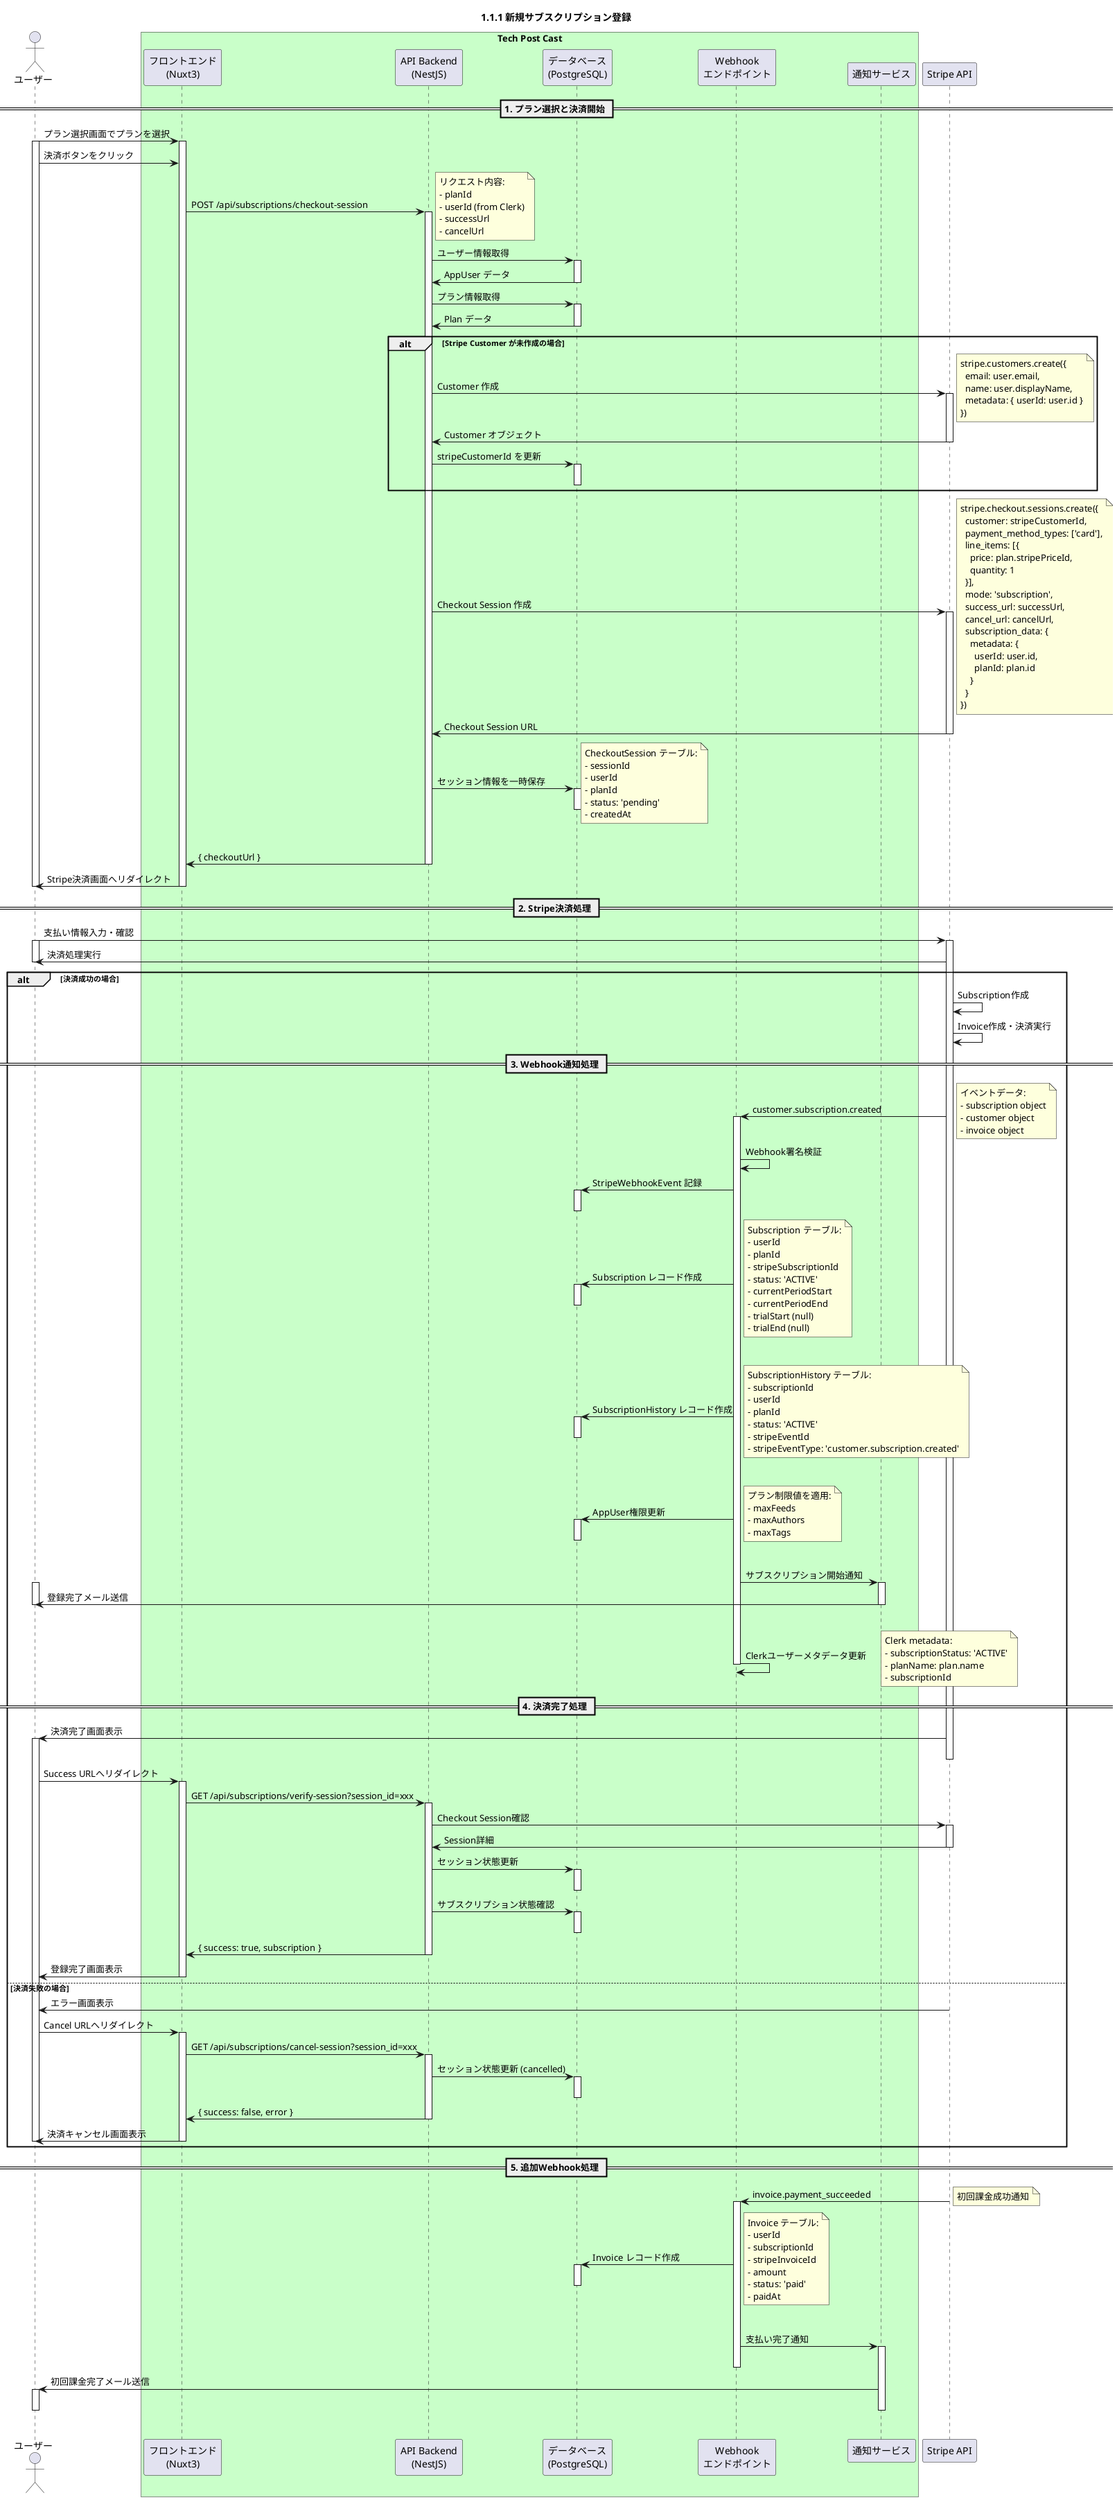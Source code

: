 @startuml 新規サブスクリプション登録
title 1.1.1 新規サブスクリプション登録

actor "ユーザー" as User

box "Tech Post Cast" #TECHNOLOGY
  participant "フロントエンド\n(Nuxt3)" as Frontend
  participant "API Backend\n(NestJS)" as Backend
  participant "データベース\n(PostgreSQL)" as DB
  participant "Webhook\nエンドポイント" as Webhook
  participant "通知サービス" as Notification
end box

participant "Stripe API" as Stripe

== 1. プラン選択と決済開始 ==

User -> Frontend: プラン選択画面でプランを選択
activate User
activate Frontend
User -> Frontend: 決済ボタンをクリック

Frontend -> Backend: POST /api/subscriptions/checkout-session
note right: リクエスト内容:\n- planId\n- userId (from Clerk)\n- successUrl\n- cancelUrl

activate Backend
Backend -> DB: ユーザー情報取得
activate DB
DB -> Backend: AppUser データ
deactivate DB

Backend -> DB: プラン情報取得
activate DB
DB -> Backend: Plan データ
deactivate DB

alt Stripe Customer が未作成の場合
    Backend -> Stripe: Customer 作成
    activate Stripe
    note right: stripe.customers.create({\n  email: user.email,\n  name: user.displayName,\n  metadata: { userId: user.id }\n})
    Stripe -> Backend: Customer オブジェクト
    deactivate Stripe

    Backend -> DB: stripeCustomerId を更新
    activate DB
    deactivate DB
end

Backend -> Stripe: Checkout Session 作成
activate Stripe
note right: stripe.checkout.sessions.create({\n  customer: stripeCustomerId,\n  payment_method_types: ['card'],\n  line_items: [{\n    price: plan.stripePriceId,\n    quantity: 1\n  }],\n  mode: 'subscription',\n  success_url: successUrl,\n  cancel_url: cancelUrl,\n  subscription_data: {\n    metadata: {\n      userId: user.id,\n      planId: plan.id\n    }\n  }\n})

Stripe -> Backend: Checkout Session URL
deactivate Stripe

Backend -> DB: セッション情報を一時保存
activate DB
note right: CheckoutSession テーブル:\n- sessionId\n- userId\n- planId\n- status: 'pending'\n- createdAt
deactivate DB

Backend -> Frontend: { checkoutUrl }
deactivate Backend

Frontend -> User: Stripe決済画面へリダイレクト
deactivate Frontend
deactivate User

== 2. Stripe決済処理 ==
User -> Stripe: 支払い情報入力・確認
activate User
activate Stripe
Stripe -> User: 決済処理実行
deactivate User

alt 決済成功の場合
    Stripe -> Stripe: Subscription作成
    Stripe -> Stripe: Invoice作成・決済実行

    == 3. Webhook通知処理 ==
    Stripe -> Webhook: customer.subscription.created
    activate Webhook
    note right: イベントデータ:\n- subscription object\n- customer object\n- invoice object

    Webhook -> Webhook: Webhook署名検証

    Webhook -> DB: StripeWebhookEvent 記録
    activate DB
    deactivate DB

    Webhook -> DB: Subscription レコード作成
    activate DB
    note right: Subscription テーブル:\n- userId\n- planId\n- stripeSubscriptionId\n- status: 'ACTIVE'\n- currentPeriodStart\n- currentPeriodEnd\n- trialStart (null)\n- trialEnd (null)
    deactivate DB

    Webhook -> DB: SubscriptionHistory レコード作成
    activate DB
    note right: SubscriptionHistory テーブル:\n- subscriptionId\n- userId\n- planId\n- status: 'ACTIVE'\n- stripeEventId\n- stripeEventType: 'customer.subscription.created'
    deactivate DB

    Webhook -> DB: AppUser権限更新
    activate DB
    note right: プラン制限値を適用:\n- maxFeeds\n- maxAuthors\n- maxTags
    deactivate DB

    Webhook -> Notification: サブスクリプション開始通知
    activate Notification
    activate User
    Notification -> User: 登録完了メール送信
    |||
    deactivate User
    deactivate Notification

    Webhook -> Webhook: Clerkユーザーメタデータ更新
    note right: Clerk metadata:\n- subscriptionStatus: 'ACTIVE'\n- planName: plan.name\n- subscriptionId
    deactivate Webhook

    == 4. 決済完了処理 ==
    Stripe -> User: 決済完了画面表示
    activate User
    deactivate Stripe

    User -> Frontend: Success URLへリダイレクト
    activate Frontend

    Frontend -> Backend: GET /api/subscriptions/verify-session?session_id=xxx
    activate Backend

    Backend -> Stripe: Checkout Session確認
    activate Stripe
    Stripe -> Backend: Session詳細
    deactivate Stripe

    Backend -> DB: セッション状態更新
    activate DB
    deactivate DB

    Backend -> DB: サブスクリプション状態確認
    activate DB
    deactivate DB

    Backend -> Frontend: { success: true, subscription }
    deactivate Backend

    Frontend -> User: 登録完了画面表示
    deactivate Frontend

else 決済失敗の場合
    Stripe -> User: エラー画面表示
    deactivate Stripe

    User -> Frontend: Cancel URLへリダイレクト
    activate Frontend

    Frontend -> Backend: GET /api/subscriptions/cancel-session?session_id=xxx
    activate Backend

    Backend -> DB: セッション状態更新 (cancelled)
    activate DB
    deactivate DB

    Backend -> Frontend: { success: false, error }
    deactivate Backend

    Frontend -> User: 決済キャンセル画面表示
    deactivate Frontend
    deactivate User
end

== 5. 追加Webhook処理 ==
Stripe -> Webhook: invoice.payment_succeeded
activate Webhook
note right: 初回課金成功通知

Webhook -> DB: Invoice レコード作成
activate DB
note right: Invoice テーブル:\n- userId\n- subscriptionId\n- stripeInvoiceId\n- amount\n- status: 'paid'\n- paidAt
deactivate DB

Webhook -> Notification: 支払い完了通知
activate Notification
deactivate Webhook

Notification -> User: 初回課金完了メール送信
activate User
deactivate Notification
|||
deactivate User

@enduml
